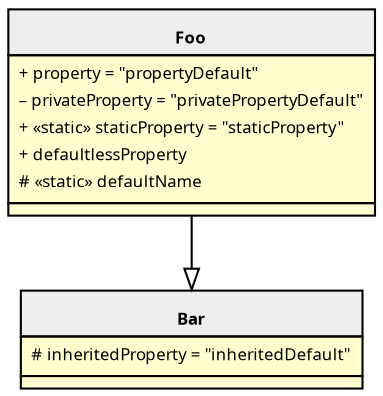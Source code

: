 digraph {
  graph [name="G" overlap="false" rankdir="TB"]
  node [fontname="Verdana" fontsize=8 shape="none" margin=0 fillcolor="#FEFECE" style="filled"]
  edge [fontname="Verdana" fontsize=8]
  "Name\\Space\\Bar" [shape="none" label=<
<table cellspacing="0" border="0" cellborder="1">
    <tr><td bgcolor="#eeeeee"><b><br/>Bar</b></td></tr>
    <tr><td><table border="0" cellspacing="0" cellpadding="2">
    <tr><td align="left"># inheritedProperty = "inheritedDefault"</td></tr>
</table></td></tr>
    <tr><td></td></tr>
</table>>]
  "Name\\Space\\Foo" [shape="none" label=<
<table cellspacing="0" border="0" cellborder="1">
    <tr><td bgcolor="#eeeeee"><b><br/>Foo</b></td></tr>
    <tr><td><table border="0" cellspacing="0" cellpadding="2">
    <tr><td align="left">+ property = "propertyDefault"</td></tr>
    <tr><td align="left">– privateProperty = "privatePropertyDefault"</td></tr>
    <tr><td align="left">+ «static» staticProperty = "staticProperty"</td></tr>
    <tr><td align="left">+ defaultlessProperty</td></tr>
    <tr><td align="left"># «static» defaultName</td></tr>
</table></td></tr>
    <tr><td></td></tr>
</table>>]
  "Name\\Space\\Foo" -> "Name\\Space\\Bar" [arrowhead="empty" style="filled"]
}
